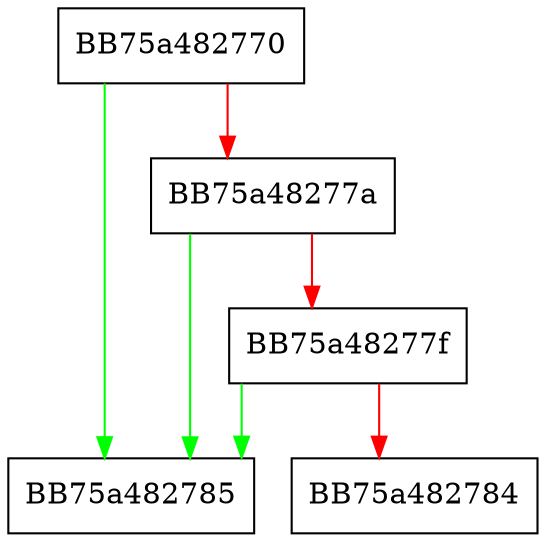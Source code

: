 digraph incompatibleIter {
  node [shape="box"];
  graph [splines=ortho];
  BB75a482770 -> BB75a482785 [color="green"];
  BB75a482770 -> BB75a48277a [color="red"];
  BB75a48277a -> BB75a482785 [color="green"];
  BB75a48277a -> BB75a48277f [color="red"];
  BB75a48277f -> BB75a482785 [color="green"];
  BB75a48277f -> BB75a482784 [color="red"];
}